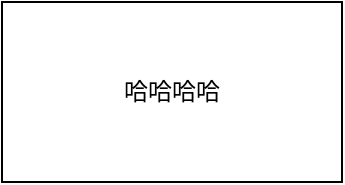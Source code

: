 <mxfile version="24.5.3" type="github">
  <diagram name="第 1 页" id="iz8pMx9qGxxg1Y20zPy3">
    <mxGraphModel dx="1430" dy="703" grid="1" gridSize="10" guides="1" tooltips="1" connect="1" arrows="1" fold="1" page="1" pageScale="1" pageWidth="1654" pageHeight="2336" math="0" shadow="0">
      <root>
        <mxCell id="0" />
        <mxCell id="1" parent="0" />
        <mxCell id="36KRRXkwPkqUFNlh7c3s-1" value="哈哈哈哈" style="rounded=0;whiteSpace=wrap;html=1;" vertex="1" parent="1">
          <mxGeometry x="260" y="270" width="170" height="90" as="geometry" />
        </mxCell>
      </root>
    </mxGraphModel>
  </diagram>
</mxfile>
